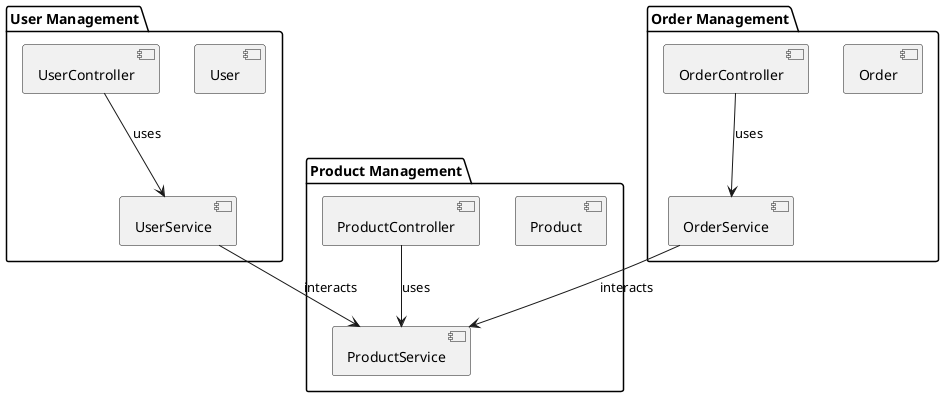 @startuml
package "User Management" {
    [User] 
    [UserController] 
    [UserService] 
}

package "Product Management" {
    [Product]
    [ProductController]
    [ProductService]
}

package "Order Management" {
    [Order]
    [OrderController]
    [OrderService]
}

[UserController] --> [UserService] : uses
[ProductController] --> [ProductService] : uses
[OrderController] --> [OrderService] : uses

[UserService] --> [ProductService] : interacts
[OrderService] --> [ProductService] : interacts
@enduml